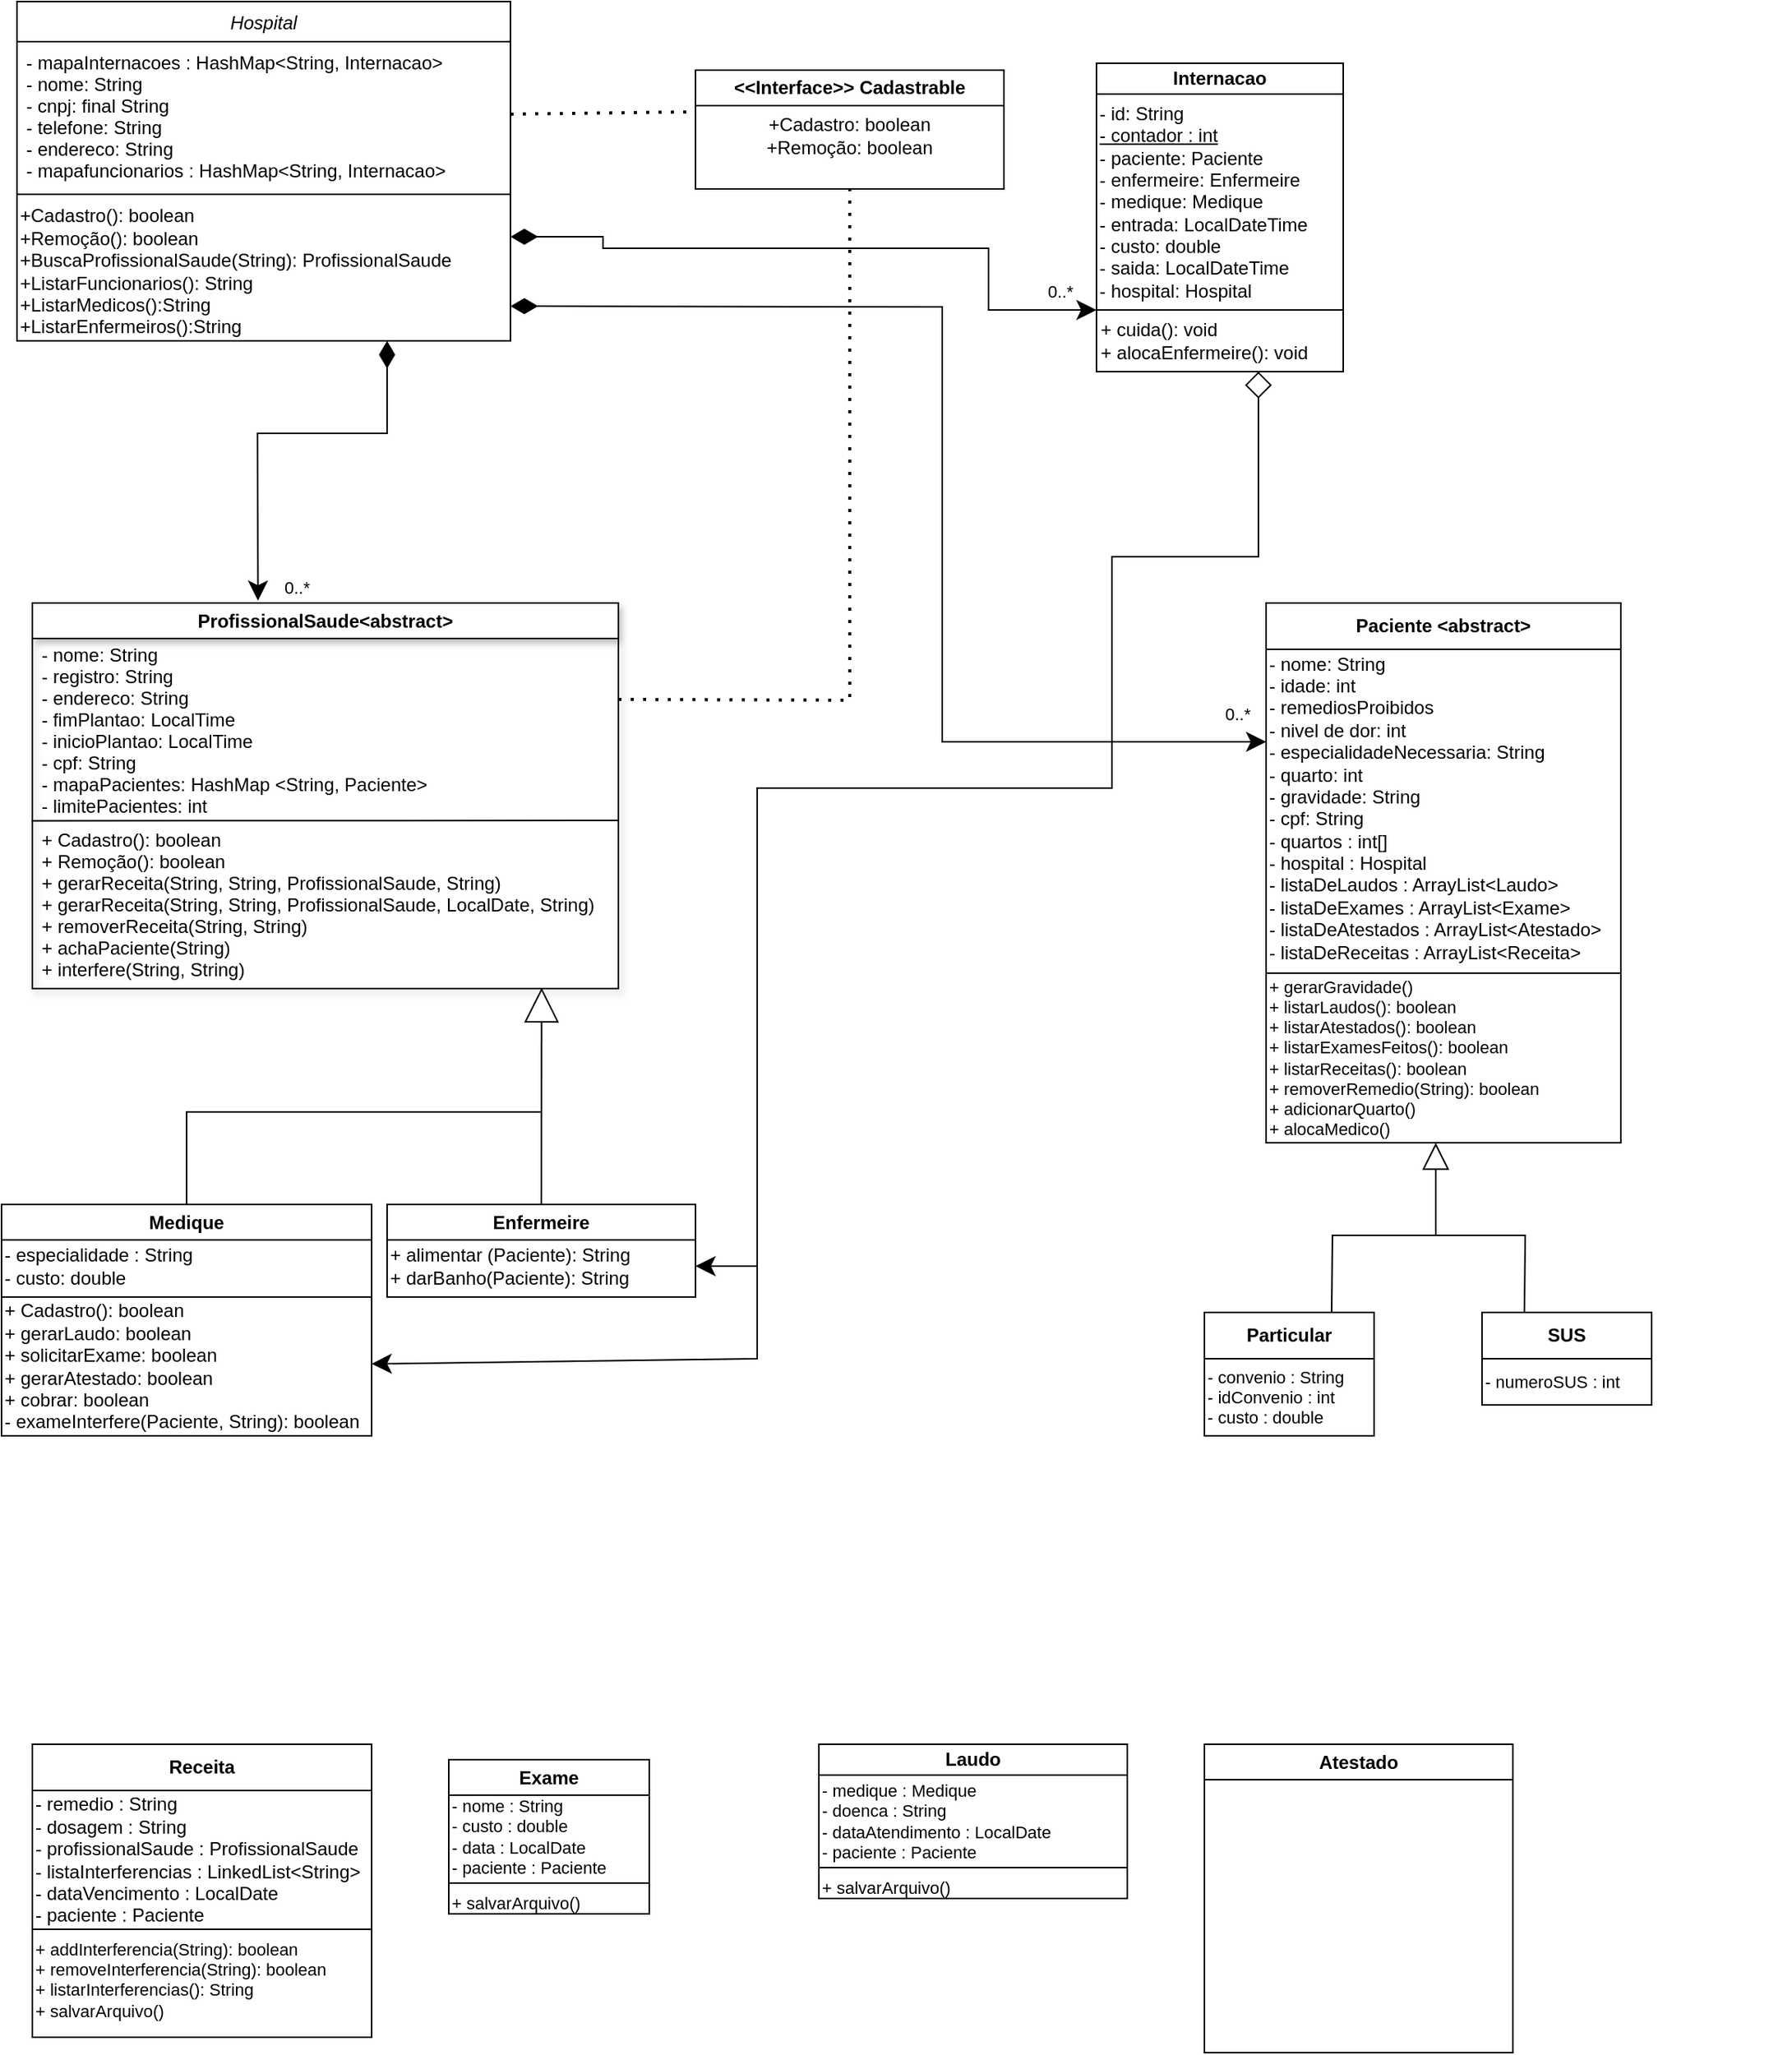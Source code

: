 <mxfile version="21.5.0" type="github">
  <diagram id="C5RBs43oDa-KdzZeNtuy" name="Page-1">
    <mxGraphModel dx="1313" dy="716" grid="1" gridSize="10" guides="0" tooltips="1" connect="1" arrows="1" fold="1" page="1" pageScale="1" pageWidth="1600" pageHeight="1169" math="0" shadow="0">
      <root>
        <mxCell id="WIyWlLk6GJQsqaUBKTNV-0" />
        <mxCell id="WIyWlLk6GJQsqaUBKTNV-1" parent="WIyWlLk6GJQsqaUBKTNV-0" />
        <mxCell id="zkfFHV4jXpPFQw0GAbJ--0" value="Hospital" style="swimlane;fontStyle=2;align=center;verticalAlign=top;childLayout=stackLayout;horizontal=1;startSize=26;horizontalStack=0;resizeParent=1;resizeLast=0;collapsible=1;marginBottom=0;rounded=0;shadow=0;strokeWidth=1;" parent="WIyWlLk6GJQsqaUBKTNV-1" vertex="1">
          <mxGeometry x="40" y="80" width="320" height="220" as="geometry">
            <mxRectangle x="230" y="140" width="160" height="26" as="alternateBounds" />
          </mxGeometry>
        </mxCell>
        <mxCell id="zkfFHV4jXpPFQw0GAbJ--1" value="- mapaInternacoes : HashMap&lt;String, Internacao&gt;&#xa;- nome: String &#xa;- cnpj: final String &#xa;- telefone: String &#xa;- endereco: String&#xa;- mapafuncionarios : HashMap&lt;String, Internacao&gt;" style="text;align=left;verticalAlign=top;spacingLeft=4;spacingRight=4;overflow=hidden;rotatable=0;points=[[0,0.5],[1,0.5]];portConstraint=eastwest;" parent="zkfFHV4jXpPFQw0GAbJ--0" vertex="1">
          <mxGeometry y="26" width="320" height="94" as="geometry" />
        </mxCell>
        <mxCell id="zkfFHV4jXpPFQw0GAbJ--4" value="" style="line;html=1;strokeWidth=1;align=left;verticalAlign=middle;spacingTop=-1;spacingLeft=3;spacingRight=3;rotatable=0;labelPosition=right;points=[];portConstraint=eastwest;" parent="zkfFHV4jXpPFQw0GAbJ--0" vertex="1">
          <mxGeometry y="120" width="320" height="10" as="geometry" />
        </mxCell>
        <mxCell id="-9V2bEK6rvMUXnRSOSfq-13" value="+Cadastro(): boolean&lt;br&gt;+Remoção(): boolean&lt;br&gt;+BuscaProfissionalSaude(String): ProfissionalSaude&lt;br&gt;+ListarFuncionarios(): String&lt;br&gt;+ListarMedicos():String&lt;br&gt;+ListarEnfermeiros():String" style="text;html=1;strokeColor=none;fillColor=none;align=left;verticalAlign=middle;whiteSpace=wrap;rounded=0;" parent="zkfFHV4jXpPFQw0GAbJ--0" vertex="1">
          <mxGeometry y="130" width="320" height="90" as="geometry" />
        </mxCell>
        <mxCell id="-9V2bEK6rvMUXnRSOSfq-5" value="&amp;lt;&amp;lt;Interface&amp;gt;&amp;gt; Cadastrable" style="swimlane;whiteSpace=wrap;html=1;" parent="WIyWlLk6GJQsqaUBKTNV-1" vertex="1">
          <mxGeometry x="480" y="124.5" width="200" height="77" as="geometry" />
        </mxCell>
        <mxCell id="-9V2bEK6rvMUXnRSOSfq-8" value="+Cadastro: boolean&lt;br&gt;+Remoção: boolean" style="text;html=1;strokeColor=none;fillColor=none;align=center;verticalAlign=middle;whiteSpace=wrap;rounded=0;" parent="-9V2bEK6rvMUXnRSOSfq-5" vertex="1">
          <mxGeometry y="27" width="200" height="30" as="geometry" />
        </mxCell>
        <mxCell id="-9V2bEK6rvMUXnRSOSfq-11" value="" style="endArrow=none;dashed=1;html=1;dashPattern=1 3;strokeWidth=2;rounded=0;exitX=1;exitY=0.5;exitDx=0;exitDy=0;entryX=0;entryY=0;entryDx=0;entryDy=0;" parent="WIyWlLk6GJQsqaUBKTNV-1" source="zkfFHV4jXpPFQw0GAbJ--1" target="-9V2bEK6rvMUXnRSOSfq-8" edge="1">
          <mxGeometry width="50" height="50" relative="1" as="geometry">
            <mxPoint x="300" y="147" as="sourcePoint" />
            <mxPoint x="580" y="250" as="targetPoint" />
          </mxGeometry>
        </mxCell>
        <mxCell id="-9V2bEK6rvMUXnRSOSfq-19" value="ProfissionalSaude&amp;lt;abstract&amp;gt;" style="swimlane;whiteSpace=wrap;html=1;shadow=1;" parent="WIyWlLk6GJQsqaUBKTNV-1" vertex="1">
          <mxGeometry x="50" y="470" width="380" height="250" as="geometry" />
        </mxCell>
        <mxCell id="2CkzwocB3PWpD3vvepL0-0" value="- nome: String&#xa;- registro: String&#xa;- endereco: String&#xa;- fimPlantao: LocalTime&#xa;- inicioPlantao: LocalTime&#xa;- cpf: String&#xa;- mapaPacientes: HashMap &lt;String, Paciente&gt;&#xa;- limitePacientes: int&#xa;&#xa;&#xa;" style="text;align=left;verticalAlign=top;spacingLeft=4;spacingRight=4;overflow=hidden;rotatable=0;points=[[0,0.5],[1,0.5]];portConstraint=eastwest;" parent="-9V2bEK6rvMUXnRSOSfq-19" vertex="1">
          <mxGeometry y="20" width="320" height="120" as="geometry" />
        </mxCell>
        <mxCell id="2CkzwocB3PWpD3vvepL0-1" value="" style="edgeStyle=none;orthogonalLoop=1;jettySize=auto;html=1;rounded=0;exitX=-0.002;exitY=1.01;exitDx=0;exitDy=0;endArrow=none;endFill=0;exitPerimeter=0;" parent="-9V2bEK6rvMUXnRSOSfq-19" source="2CkzwocB3PWpD3vvepL0-0" edge="1">
          <mxGeometry width="80" relative="1" as="geometry">
            <mxPoint x="110" y="160" as="sourcePoint" />
            <mxPoint x="380" y="141" as="targetPoint" />
            <Array as="points" />
          </mxGeometry>
        </mxCell>
        <mxCell id="2CkzwocB3PWpD3vvepL0-2" value="+ Cadastro(): boolean&#xa;+ Remoção(): boolean&#xa;+ gerarReceita(String, String, ProfissionalSaude, String)&#xa;+ gerarReceita(String, String, ProfissionalSaude, LocalDate, String)&#xa;+ removerReceita(String, String)&#xa;+ achaPaciente(String)&#xa;+ interfere(String, String)" style="text;align=left;verticalAlign=top;spacingLeft=4;spacingRight=4;overflow=hidden;rotatable=0;points=[[0,0.5],[1,0.5]];portConstraint=eastwest;" parent="-9V2bEK6rvMUXnRSOSfq-19" vertex="1">
          <mxGeometry y="140" width="380" height="110" as="geometry" />
        </mxCell>
        <mxCell id="-9V2bEK6rvMUXnRSOSfq-26" value="" style="endArrow=classic;html=1;rounded=0;entryX=0.385;entryY=-0.006;entryDx=0;entryDy=0;entryPerimeter=0;exitX=0.75;exitY=1;exitDx=0;exitDy=0;endSize=10;startArrow=diamondThin;startFill=1;startSize=15;" parent="WIyWlLk6GJQsqaUBKTNV-1" source="-9V2bEK6rvMUXnRSOSfq-13" target="-9V2bEK6rvMUXnRSOSfq-19" edge="1">
          <mxGeometry relative="1" as="geometry">
            <mxPoint x="130" y="390" as="sourcePoint" />
            <mxPoint x="600" y="700" as="targetPoint" />
            <Array as="points">
              <mxPoint x="280" y="360" />
              <mxPoint x="196" y="360" />
            </Array>
          </mxGeometry>
        </mxCell>
        <mxCell id="-9V2bEK6rvMUXnRSOSfq-29" value="0..*" style="edgeLabel;resizable=0;html=1;align=right;verticalAlign=bottom;" parent="-9V2bEK6rvMUXnRSOSfq-26" connectable="0" vertex="1">
          <mxGeometry x="1" relative="1" as="geometry">
            <mxPoint x="34" as="offset" />
          </mxGeometry>
        </mxCell>
        <mxCell id="-9V2bEK6rvMUXnRSOSfq-47" value="" style="endArrow=none;dashed=1;html=1;dashPattern=1 3;strokeWidth=2;rounded=0;entryX=0.5;entryY=1;entryDx=0;entryDy=0;exitX=1;exitY=0.25;exitDx=0;exitDy=0;" parent="WIyWlLk6GJQsqaUBKTNV-1" source="-9V2bEK6rvMUXnRSOSfq-19" target="-9V2bEK6rvMUXnRSOSfq-5" edge="1">
          <mxGeometry width="50" height="50" relative="1" as="geometry">
            <mxPoint x="660" y="320" as="sourcePoint" />
            <mxPoint x="710" y="270" as="targetPoint" />
            <Array as="points">
              <mxPoint x="580" y="533" />
            </Array>
          </mxGeometry>
        </mxCell>
        <mxCell id="pTgg_ab2X4VNANZZpPe0-6" style="edgeStyle=none;shape=connector;rounded=0;orthogonalLoop=1;jettySize=auto;html=1;labelBackgroundColor=default;strokeColor=default;fontFamily=Helvetica;fontSize=11;fontColor=default;endArrow=none;exitX=0.5;exitY=0;exitDx=0;exitDy=0;endFill=0;" edge="1" parent="WIyWlLk6GJQsqaUBKTNV-1" source="-9V2bEK6rvMUXnRSOSfq-478">
          <mxGeometry relative="1" as="geometry">
            <mxPoint x="380" y="800" as="targetPoint" />
            <Array as="points">
              <mxPoint x="150" y="800" />
            </Array>
          </mxGeometry>
        </mxCell>
        <mxCell id="-9V2bEK6rvMUXnRSOSfq-478" value="Medique" style="swimlane;whiteSpace=wrap;html=1;" parent="WIyWlLk6GJQsqaUBKTNV-1" vertex="1">
          <mxGeometry x="30" y="860" width="240" height="150" as="geometry" />
        </mxCell>
        <mxCell id="-9V2bEK6rvMUXnRSOSfq-34" value="- especialidade : String&lt;br&gt;- custo: double" style="text;html=1;strokeColor=none;fillColor=none;align=left;verticalAlign=middle;whiteSpace=wrap;rounded=0;" parent="-9V2bEK6rvMUXnRSOSfq-478" vertex="1">
          <mxGeometry y="20" width="240" height="40" as="geometry" />
        </mxCell>
        <mxCell id="pTgg_ab2X4VNANZZpPe0-9" style="edgeStyle=none;shape=connector;rounded=0;orthogonalLoop=1;jettySize=auto;html=1;labelBackgroundColor=default;strokeColor=default;fontFamily=Helvetica;fontSize=11;fontColor=default;endArrow=none;endFill=0;startArrow=classic;startFill=1;startSize=10;" edge="1" parent="-9V2bEK6rvMUXnRSOSfq-478" source="-9V2bEK6rvMUXnRSOSfq-529">
          <mxGeometry relative="1" as="geometry">
            <mxPoint x="490" y="40" as="targetPoint" />
            <Array as="points">
              <mxPoint x="490" y="100" />
            </Array>
          </mxGeometry>
        </mxCell>
        <mxCell id="-9V2bEK6rvMUXnRSOSfq-529" value="+ Cadastro(): boolean&lt;br&gt;+ gerarLaudo: boolean&lt;br&gt;+ solicitarExame: boolean&lt;br&gt;+ gerarAtestado: boolean&lt;br&gt;+ cobrar: boolean&lt;br&gt;- exameInterfere(Paciente, String): boolean" style="text;html=1;strokeColor=none;fillColor=none;align=left;verticalAlign=middle;whiteSpace=wrap;rounded=0;" parent="-9V2bEK6rvMUXnRSOSfq-478" vertex="1">
          <mxGeometry y="60" width="240" height="90" as="geometry" />
        </mxCell>
        <mxCell id="2CkzwocB3PWpD3vvepL0-5" value="" style="edgeStyle=none;orthogonalLoop=1;jettySize=auto;html=1;rounded=0;endArrow=none;endFill=0;exitX=0;exitY=1;exitDx=0;exitDy=0;entryX=1;entryY=1;entryDx=0;entryDy=0;" parent="-9V2bEK6rvMUXnRSOSfq-478" source="-9V2bEK6rvMUXnRSOSfq-34" target="-9V2bEK6rvMUXnRSOSfq-34" edge="1">
          <mxGeometry width="80" relative="1" as="geometry">
            <mxPoint y="80" as="sourcePoint" />
            <mxPoint x="200" y="80" as="targetPoint" />
            <Array as="points">
              <mxPoint x="100" y="60" />
            </Array>
          </mxGeometry>
        </mxCell>
        <mxCell id="pTgg_ab2X4VNANZZpPe0-4" style="edgeStyle=none;shape=connector;rounded=0;orthogonalLoop=1;jettySize=auto;html=1;exitX=0.75;exitY=0;exitDx=0;exitDy=0;labelBackgroundColor=default;strokeColor=default;fontFamily=Helvetica;fontSize=11;fontColor=default;endArrow=classic;" edge="1" parent="-9V2bEK6rvMUXnRSOSfq-478" source="-9V2bEK6rvMUXnRSOSfq-34" target="-9V2bEK6rvMUXnRSOSfq-34">
          <mxGeometry relative="1" as="geometry" />
        </mxCell>
        <mxCell id="pTgg_ab2X4VNANZZpPe0-5" style="edgeStyle=none;shape=connector;rounded=0;orthogonalLoop=1;jettySize=auto;html=1;entryX=0.869;entryY=0.995;entryDx=0;entryDy=0;entryPerimeter=0;labelBackgroundColor=default;strokeColor=default;fontFamily=Helvetica;fontSize=11;fontColor=default;endArrow=block;endFill=0;strokeWidth=1;endSize=20;" edge="1" parent="WIyWlLk6GJQsqaUBKTNV-1" source="-9V2bEK6rvMUXnRSOSfq-479" target="2CkzwocB3PWpD3vvepL0-2">
          <mxGeometry relative="1" as="geometry" />
        </mxCell>
        <mxCell id="pTgg_ab2X4VNANZZpPe0-7" style="edgeStyle=none;shape=connector;rounded=0;orthogonalLoop=1;jettySize=auto;html=1;labelBackgroundColor=default;strokeColor=default;fontFamily=Helvetica;fontSize=11;fontColor=default;endArrow=diamond;exitX=1;exitY=0.5;exitDx=0;exitDy=0;endFill=0;endSize=15;startArrow=classic;startFill=1;sourcePerimeterSpacing=0;startSize=10;entryX=0.75;entryY=1;entryDx=0;entryDy=0;" edge="1" parent="WIyWlLk6GJQsqaUBKTNV-1" source="-9V2bEK6rvMUXnRSOSfq-492" target="pTgg_ab2X4VNANZZpPe0-34">
          <mxGeometry relative="1" as="geometry">
            <mxPoint x="741.81" y="310" as="targetPoint" />
            <mxPoint x="520" y="900" as="sourcePoint" />
            <Array as="points">
              <mxPoint x="520" y="900" />
              <mxPoint x="520" y="800" />
              <mxPoint x="520" y="590" />
              <mxPoint x="750" y="590" />
              <mxPoint x="750" y="440" />
              <mxPoint x="845" y="440" />
            </Array>
          </mxGeometry>
        </mxCell>
        <mxCell id="-9V2bEK6rvMUXnRSOSfq-479" value="Enfermeire" style="swimlane;whiteSpace=wrap;html=1;" parent="WIyWlLk6GJQsqaUBKTNV-1" vertex="1">
          <mxGeometry x="280" y="860" width="200" height="60" as="geometry" />
        </mxCell>
        <mxCell id="-9V2bEK6rvMUXnRSOSfq-492" value="+ alimentar (Paciente): String&lt;br&gt;+ darBanho(Paciente): String" style="text;html=1;strokeColor=none;fillColor=none;align=left;verticalAlign=middle;whiteSpace=wrap;rounded=0;" parent="-9V2bEK6rvMUXnRSOSfq-479" vertex="1">
          <mxGeometry y="20" width="200" height="40" as="geometry" />
        </mxCell>
        <mxCell id="-9V2bEK6rvMUXnRSOSfq-493" value="Paciente &amp;lt;abstract&amp;gt;" style="swimlane;whiteSpace=wrap;html=1;startSize=30;" parent="WIyWlLk6GJQsqaUBKTNV-1" vertex="1">
          <mxGeometry x="850" y="470" width="230" height="350" as="geometry" />
        </mxCell>
        <mxCell id="-9V2bEK6rvMUXnRSOSfq-513" value="- nome: String&lt;br&gt;- idade: int&lt;br&gt;- remediosProibidos&lt;br&gt;- nivel de dor: int&lt;br&gt;- especialidadeNecessaria: String&lt;br&gt;- quarto: int&lt;br&gt;&lt;span style=&quot;background-color: initial;&quot;&gt;- gravidade: String&lt;/span&gt;&lt;br&gt;&lt;div&gt;- cpf: String&lt;br&gt;&lt;/div&gt;&lt;div&gt;&lt;div&gt;- quartos : int[]&lt;/div&gt;&lt;div&gt;- hospital : Hospital&lt;/div&gt;&lt;/div&gt;&lt;div&gt;&lt;div&gt;&lt;div&gt;- listaDeLaudos : ArrayList&amp;lt;Laudo&amp;gt;&lt;/div&gt;&lt;div&gt;- listaDeExames : ArrayList&amp;lt;Exame&amp;gt;&lt;/div&gt;&lt;div&gt;- listaDeAtestados : ArrayList&amp;lt;Atestado&amp;gt;&lt;/div&gt;&lt;div&gt;- listaDeReceitas : ArrayList&amp;lt;Receita&amp;gt;&lt;/div&gt;&lt;/div&gt;&lt;br&gt;&lt;/div&gt;" style="text;html=1;strokeColor=none;fillColor=none;align=left;verticalAlign=middle;whiteSpace=wrap;rounded=0;" parent="-9V2bEK6rvMUXnRSOSfq-493" vertex="1">
          <mxGeometry y="40" width="230" height="200" as="geometry" />
        </mxCell>
        <mxCell id="pTgg_ab2X4VNANZZpPe0-12" value="" style="edgeStyle=none;orthogonalLoop=1;jettySize=auto;html=1;rounded=0;labelBackgroundColor=default;strokeColor=default;fontFamily=Helvetica;fontSize=11;fontColor=default;endArrow=none;shape=connector;endFill=0;" edge="1" parent="-9V2bEK6rvMUXnRSOSfq-493">
          <mxGeometry width="80" relative="1" as="geometry">
            <mxPoint y="240" as="sourcePoint" />
            <mxPoint x="230" y="240" as="targetPoint" />
            <Array as="points" />
          </mxGeometry>
        </mxCell>
        <mxCell id="pTgg_ab2X4VNANZZpPe0-15" value="&lt;div style=&quot;&quot;&gt;+ gerarGravidade()&lt;/div&gt;&lt;div style=&quot;&quot;&gt;+ listarLaudos(): boolean&lt;/div&gt;&lt;div style=&quot;&quot;&gt;+ listarAtestados(): boolean&lt;/div&gt;&lt;div style=&quot;&quot;&gt;+ listarExamesFeitos(): boolean&lt;/div&gt;&lt;div style=&quot;&quot;&gt;+ listarReceitas(): boolean&lt;/div&gt;&lt;div style=&quot;&quot;&gt;+ removerRemedio(String): boolean&lt;/div&gt;&lt;div style=&quot;&quot;&gt;+ adicionarQuarto()&lt;/div&gt;&lt;div style=&quot;&quot;&gt;+ alocaMedico()&lt;/div&gt;" style="text;strokeColor=none;align=left;fillColor=none;html=1;verticalAlign=middle;whiteSpace=wrap;rounded=0;fontSize=11;fontFamily=Helvetica;fontColor=default;" vertex="1" parent="-9V2bEK6rvMUXnRSOSfq-493">
          <mxGeometry y="240" width="220" height="110" as="geometry" />
        </mxCell>
        <mxCell id="pTgg_ab2X4VNANZZpPe0-24" style="edgeStyle=none;shape=connector;rounded=0;orthogonalLoop=1;jettySize=auto;html=1;exitX=0.75;exitY=0;exitDx=0;exitDy=0;labelBackgroundColor=default;strokeColor=default;fontFamily=Helvetica;fontSize=11;fontColor=default;endArrow=block;endFill=0;startSize=15;endSize=15;entryX=0.5;entryY=1;entryDx=0;entryDy=0;" edge="1" parent="WIyWlLk6GJQsqaUBKTNV-1" source="-9V2bEK6rvMUXnRSOSfq-494" target="pTgg_ab2X4VNANZZpPe0-15">
          <mxGeometry relative="1" as="geometry">
            <mxPoint x="910" y="840" as="targetPoint" />
            <Array as="points">
              <mxPoint x="893" y="880" />
              <mxPoint x="960" y="880" />
            </Array>
          </mxGeometry>
        </mxCell>
        <mxCell id="-9V2bEK6rvMUXnRSOSfq-494" value="Particular" style="swimlane;whiteSpace=wrap;html=1;startSize=30;" parent="WIyWlLk6GJQsqaUBKTNV-1" vertex="1">
          <mxGeometry x="810" y="930" width="110" height="80" as="geometry" />
        </mxCell>
        <mxCell id="pTgg_ab2X4VNANZZpPe0-17" value="&lt;div&gt;- convenio : String&lt;/div&gt;&lt;div&gt;- idConvenio : int&lt;/div&gt;&lt;div&gt;- custo : double&lt;/div&gt;" style="text;strokeColor=none;align=left;fillColor=none;html=1;verticalAlign=middle;whiteSpace=wrap;rounded=0;fontSize=11;fontFamily=Helvetica;fontColor=default;" vertex="1" parent="-9V2bEK6rvMUXnRSOSfq-494">
          <mxGeometry y="30" width="200" height="50" as="geometry" />
        </mxCell>
        <mxCell id="pTgg_ab2X4VNANZZpPe0-25" style="edgeStyle=none;shape=connector;rounded=0;orthogonalLoop=1;jettySize=auto;html=1;exitX=0.25;exitY=0;exitDx=0;exitDy=0;labelBackgroundColor=default;strokeColor=default;fontFamily=Helvetica;fontSize=11;fontColor=default;endArrow=none;endFill=0;" edge="1" parent="WIyWlLk6GJQsqaUBKTNV-1" source="-9V2bEK6rvMUXnRSOSfq-496">
          <mxGeometry relative="1" as="geometry">
            <mxPoint x="900" y="880" as="targetPoint" />
            <Array as="points">
              <mxPoint x="1018" y="880" />
            </Array>
          </mxGeometry>
        </mxCell>
        <mxCell id="-9V2bEK6rvMUXnRSOSfq-496" value="SUS" style="swimlane;whiteSpace=wrap;html=1;startSize=30;" parent="WIyWlLk6GJQsqaUBKTNV-1" vertex="1">
          <mxGeometry x="990" y="930" width="110" height="60" as="geometry" />
        </mxCell>
        <mxCell id="pTgg_ab2X4VNANZZpPe0-21" value="- numeroSUS : int" style="text;strokeColor=none;align=left;fillColor=none;html=1;verticalAlign=middle;whiteSpace=wrap;rounded=0;fontSize=11;fontFamily=Helvetica;fontColor=default;" vertex="1" parent="-9V2bEK6rvMUXnRSOSfq-496">
          <mxGeometry y="30" width="200" height="30" as="geometry" />
        </mxCell>
        <mxCell id="-9V2bEK6rvMUXnRSOSfq-503" value="Exame" style="swimlane;whiteSpace=wrap;html=1;" parent="WIyWlLk6GJQsqaUBKTNV-1" vertex="1">
          <mxGeometry x="320" y="1220" width="130" height="100" as="geometry" />
        </mxCell>
        <mxCell id="pTgg_ab2X4VNANZZpPe0-30" value="&lt;div&gt;- nome : String&lt;/div&gt;&lt;div&gt;- custo : double&lt;/div&gt;&lt;div&gt;- data : LocalDate&lt;/div&gt;&lt;div&gt;- paciente : Paciente&lt;/div&gt;" style="text;strokeColor=none;align=left;fillColor=none;html=1;verticalAlign=middle;whiteSpace=wrap;rounded=0;fontSize=11;fontFamily=Helvetica;fontColor=default;" vertex="1" parent="-9V2bEK6rvMUXnRSOSfq-503">
          <mxGeometry y="10" width="110" height="80" as="geometry" />
        </mxCell>
        <mxCell id="pTgg_ab2X4VNANZZpPe0-31" value="+ salvarArquivo()" style="text;whiteSpace=wrap;fontSize=11;fontFamily=Helvetica;fontColor=default;" vertex="1" parent="-9V2bEK6rvMUXnRSOSfq-503">
          <mxGeometry y="80" width="110" height="20" as="geometry" />
        </mxCell>
        <mxCell id="pTgg_ab2X4VNANZZpPe0-32" value="" style="edgeStyle=none;orthogonalLoop=1;jettySize=auto;html=1;rounded=0;labelBackgroundColor=default;strokeColor=default;fontFamily=Helvetica;fontSize=11;fontColor=default;endArrow=none;shape=connector;endFill=0;" edge="1" parent="-9V2bEK6rvMUXnRSOSfq-503">
          <mxGeometry width="80" relative="1" as="geometry">
            <mxPoint y="80" as="sourcePoint" />
            <mxPoint x="130" y="80" as="targetPoint" />
            <Array as="points" />
          </mxGeometry>
        </mxCell>
        <mxCell id="-9V2bEK6rvMUXnRSOSfq-530" value="Atestado" style="swimlane;whiteSpace=wrap;html=1;" parent="WIyWlLk6GJQsqaUBKTNV-1" vertex="1">
          <mxGeometry x="810" y="1210" width="200" height="200" as="geometry" />
        </mxCell>
        <mxCell id="-9V2bEK6rvMUXnRSOSfq-531" value="Laudo" style="swimlane;whiteSpace=wrap;html=1;startSize=20;" parent="WIyWlLk6GJQsqaUBKTNV-1" vertex="1">
          <mxGeometry x="560" y="1210" width="200" height="100" as="geometry" />
        </mxCell>
        <mxCell id="pTgg_ab2X4VNANZZpPe0-35" value="&lt;div&gt;- medique : Medique&lt;/div&gt;&lt;div&gt;- doenca : String&lt;/div&gt;&lt;div&gt;- dataAtendimento : LocalDate&lt;/div&gt;&lt;div&gt;- paciente : Paciente&lt;/div&gt;" style="text;strokeColor=none;align=left;fillColor=none;html=1;verticalAlign=middle;whiteSpace=wrap;rounded=0;fontSize=11;fontFamily=Helvetica;fontColor=default;" vertex="1" parent="-9V2bEK6rvMUXnRSOSfq-531">
          <mxGeometry y="20" width="200" height="60" as="geometry" />
        </mxCell>
        <mxCell id="pTgg_ab2X4VNANZZpPe0-36" value="" style="edgeStyle=none;orthogonalLoop=1;jettySize=auto;html=1;rounded=0;labelBackgroundColor=default;strokeColor=default;fontFamily=Helvetica;fontSize=11;fontColor=default;endArrow=none;shape=connector;entryX=1;entryY=0.5;entryDx=0;entryDy=0;endFill=0;" edge="1" parent="-9V2bEK6rvMUXnRSOSfq-531" source="pTgg_ab2X4VNANZZpPe0-37">
          <mxGeometry width="80" relative="1" as="geometry">
            <mxPoint y="90" as="sourcePoint" />
            <mxPoint x="200" y="90.0" as="targetPoint" />
            <Array as="points" />
          </mxGeometry>
        </mxCell>
        <mxCell id="pTgg_ab2X4VNANZZpPe0-37" value="+ salvarArquivo()" style="text;whiteSpace=wrap;fontSize=11;fontFamily=Helvetica;fontColor=default;" vertex="1" parent="-9V2bEK6rvMUXnRSOSfq-531">
          <mxGeometry y="80" width="200" height="20" as="geometry" />
        </mxCell>
        <mxCell id="pTgg_ab2X4VNANZZpPe0-40" value="" style="edgeStyle=none;orthogonalLoop=1;jettySize=auto;html=1;rounded=0;labelBackgroundColor=default;strokeColor=default;fontFamily=Helvetica;fontSize=11;fontColor=default;endArrow=none;shape=connector;exitX=0;exitY=1;exitDx=0;exitDy=0;entryX=1;entryY=1;entryDx=0;entryDy=0;endFill=0;" edge="1" parent="-9V2bEK6rvMUXnRSOSfq-531" source="pTgg_ab2X4VNANZZpPe0-35" target="pTgg_ab2X4VNANZZpPe0-35">
          <mxGeometry width="80" relative="1" as="geometry">
            <mxPoint x="10" y="90" as="sourcePoint" />
            <mxPoint x="90" y="90" as="targetPoint" />
            <Array as="points" />
          </mxGeometry>
        </mxCell>
        <mxCell id="-9V2bEK6rvMUXnRSOSfq-40" value="Receita" style="swimlane;whiteSpace=wrap;html=1;startSize=30;" parent="WIyWlLk6GJQsqaUBKTNV-1" vertex="1">
          <mxGeometry x="50" y="1210" width="220" height="190" as="geometry" />
        </mxCell>
        <mxCell id="-9V2bEK6rvMUXnRSOSfq-42" value="&lt;div&gt;- remedio : String&lt;/div&gt;&lt;div&gt;- dosagem : String&lt;/div&gt;&lt;div&gt;- profissionalSaude : ProfissionalSaude&lt;/div&gt;&lt;div&gt;- listaInterferencias : LinkedList&amp;lt;String&amp;gt;&lt;/div&gt;&lt;div&gt;- dataVencimento : LocalDate&lt;/div&gt;&lt;div&gt;- paciente : Paciente&lt;/div&gt;" style="text;html=1;strokeColor=none;fillColor=none;align=left;verticalAlign=middle;whiteSpace=wrap;rounded=0;" parent="-9V2bEK6rvMUXnRSOSfq-40" vertex="1">
          <mxGeometry y="30" width="220" height="90" as="geometry" />
        </mxCell>
        <mxCell id="2CkzwocB3PWpD3vvepL0-7" value="" style="edgeStyle=none;orthogonalLoop=1;jettySize=auto;html=1;rounded=0;endArrow=none;endFill=0;exitX=0;exitY=1;exitDx=0;exitDy=0;entryX=1;entryY=1;entryDx=0;entryDy=0;" parent="-9V2bEK6rvMUXnRSOSfq-40" target="-9V2bEK6rvMUXnRSOSfq-42" edge="1">
          <mxGeometry width="80" relative="1" as="geometry">
            <mxPoint x="2.274e-13" y="120.0" as="sourcePoint" />
            <mxPoint x="210" y="120" as="targetPoint" />
            <Array as="points" />
          </mxGeometry>
        </mxCell>
        <mxCell id="pTgg_ab2X4VNANZZpPe0-29" value="+ addInterferencia(String): boolean&#xa;+ removeInterferencia(String): boolean&#xa;+ listarInterferencias(): String&#xa;+ salvarArquivo()" style="text;whiteSpace=wrap;fontSize=11;fontFamily=Helvetica;fontColor=default;" vertex="1" parent="-9V2bEK6rvMUXnRSOSfq-40">
          <mxGeometry y="120" width="220" height="70" as="geometry" />
        </mxCell>
        <mxCell id="CyfO7_76a3TtjCnsQ1G2-0" value="Internacao" style="swimlane;whiteSpace=wrap;html=1;startSize=20;" parent="WIyWlLk6GJQsqaUBKTNV-1" vertex="1">
          <mxGeometry x="740" y="120" width="160" height="200" as="geometry" />
        </mxCell>
        <mxCell id="XoWCgdNntx8YlR83VrCc-2" value="- id: String&lt;br&gt;&lt;u&gt;- contador : int&lt;/u&gt;&lt;br&gt;- paciente: Paciente&lt;br&gt;- enfermeire: Enfermeire&lt;br&gt;- medique: Medique&lt;br&gt;- entrada: LocalDateTime&lt;br&gt;- custo: double&lt;br&gt;- saida: LocalDateTime&lt;br&gt;- hospital: Hospital" style="text;strokeColor=none;align=left;fillColor=none;html=1;verticalAlign=middle;whiteSpace=wrap;rounded=0;" parent="CyfO7_76a3TtjCnsQ1G2-0" vertex="1">
          <mxGeometry y="20" width="200" height="140" as="geometry" />
        </mxCell>
        <mxCell id="XoWCgdNntx8YlR83VrCc-6" value="" style="endArrow=none;html=1;rounded=0;exitX=0;exitY=1;exitDx=0;exitDy=0;" parent="CyfO7_76a3TtjCnsQ1G2-0" source="XoWCgdNntx8YlR83VrCc-2" edge="1">
          <mxGeometry width="50" height="50" relative="1" as="geometry">
            <mxPoint x="410" y="180" as="sourcePoint" />
            <mxPoint x="160" y="160" as="targetPoint" />
          </mxGeometry>
        </mxCell>
        <mxCell id="pTgg_ab2X4VNANZZpPe0-34" value="&lt;div style=&quot;font-size: 12px; text-align: left;&quot;&gt;+ cuida(): void&lt;/div&gt;&lt;div style=&quot;font-size: 12px; text-align: left;&quot;&gt;&lt;span style=&quot;background-color: initial;&quot;&gt;+ alocaEnfermeire(): void&lt;/span&gt;&lt;/div&gt;" style="text;strokeColor=none;align=center;fillColor=none;html=1;verticalAlign=middle;whiteSpace=wrap;rounded=0;fontSize=11;fontFamily=Helvetica;fontColor=default;" vertex="1" parent="CyfO7_76a3TtjCnsQ1G2-0">
          <mxGeometry y="160" width="140" height="40" as="geometry" />
        </mxCell>
        <mxCell id="CyfO7_76a3TtjCnsQ1G2-8" style="edgeStyle=orthogonalEdgeStyle;rounded=0;orthogonalLoop=1;jettySize=auto;html=1;exitX=1;exitY=0.25;exitDx=0;exitDy=0;endArrow=classic;endFill=1;endSize=10;startArrow=diamondThin;startFill=1;targetPerimeterSpacing=0;startSize=15;" parent="WIyWlLk6GJQsqaUBKTNV-1" source="-9V2bEK6rvMUXnRSOSfq-13" edge="1">
          <mxGeometry relative="1" as="geometry">
            <mxPoint x="740" y="280" as="targetPoint" />
            <mxPoint x="370" y="240" as="sourcePoint" />
            <Array as="points">
              <mxPoint x="420" y="232" />
              <mxPoint x="420" y="240" />
              <mxPoint x="670" y="240" />
              <mxPoint x="670" y="280" />
            </Array>
          </mxGeometry>
        </mxCell>
        <mxCell id="pTgg_ab2X4VNANZZpPe0-26" style="edgeStyle=none;shape=connector;rounded=0;orthogonalLoop=1;jettySize=auto;html=1;exitX=1;exitY=0.75;exitDx=0;exitDy=0;entryX=0;entryY=0.25;entryDx=0;entryDy=0;labelBackgroundColor=default;strokeColor=default;fontFamily=Helvetica;fontSize=11;fontColor=default;endArrow=classic;endSize=10;startArrow=diamondThin;startFill=1;startSize=15;" edge="1" parent="WIyWlLk6GJQsqaUBKTNV-1" source="-9V2bEK6rvMUXnRSOSfq-13" target="-9V2bEK6rvMUXnRSOSfq-513">
          <mxGeometry relative="1" as="geometry">
            <Array as="points">
              <mxPoint x="640" y="278" />
              <mxPoint x="640" y="560" />
            </Array>
          </mxGeometry>
        </mxCell>
        <mxCell id="pTgg_ab2X4VNANZZpPe0-27" value="0..*" style="edgeLabel;resizable=0;html=1;align=right;verticalAlign=bottom;" connectable="0" vertex="1" parent="WIyWlLk6GJQsqaUBKTNV-1">
          <mxGeometry x="840.0" y="550.001" as="geometry" />
        </mxCell>
        <mxCell id="pTgg_ab2X4VNANZZpPe0-28" value="0..*" style="edgeLabel;resizable=0;html=1;align=right;verticalAlign=bottom;" connectable="0" vertex="1" parent="WIyWlLk6GJQsqaUBKTNV-1">
          <mxGeometry x="250.3" y="488.381" as="geometry">
            <mxPoint x="475" y="-212" as="offset" />
          </mxGeometry>
        </mxCell>
        <mxCell id="XoWCgdNntx8YlR83VrCc-10" value="&lt;div style=&quot;text-align: left;&quot;&gt;&lt;br&gt;&lt;/div&gt;" style="text;html=1;align=center;verticalAlign=middle;resizable=0;points=[];autosize=1;strokeColor=none;fillColor=none;" parent="WIyWlLk6GJQsqaUBKTNV-1" vertex="1">
          <mxGeometry x="770" y="375" width="20" height="30" as="geometry" />
        </mxCell>
      </root>
    </mxGraphModel>
  </diagram>
</mxfile>
